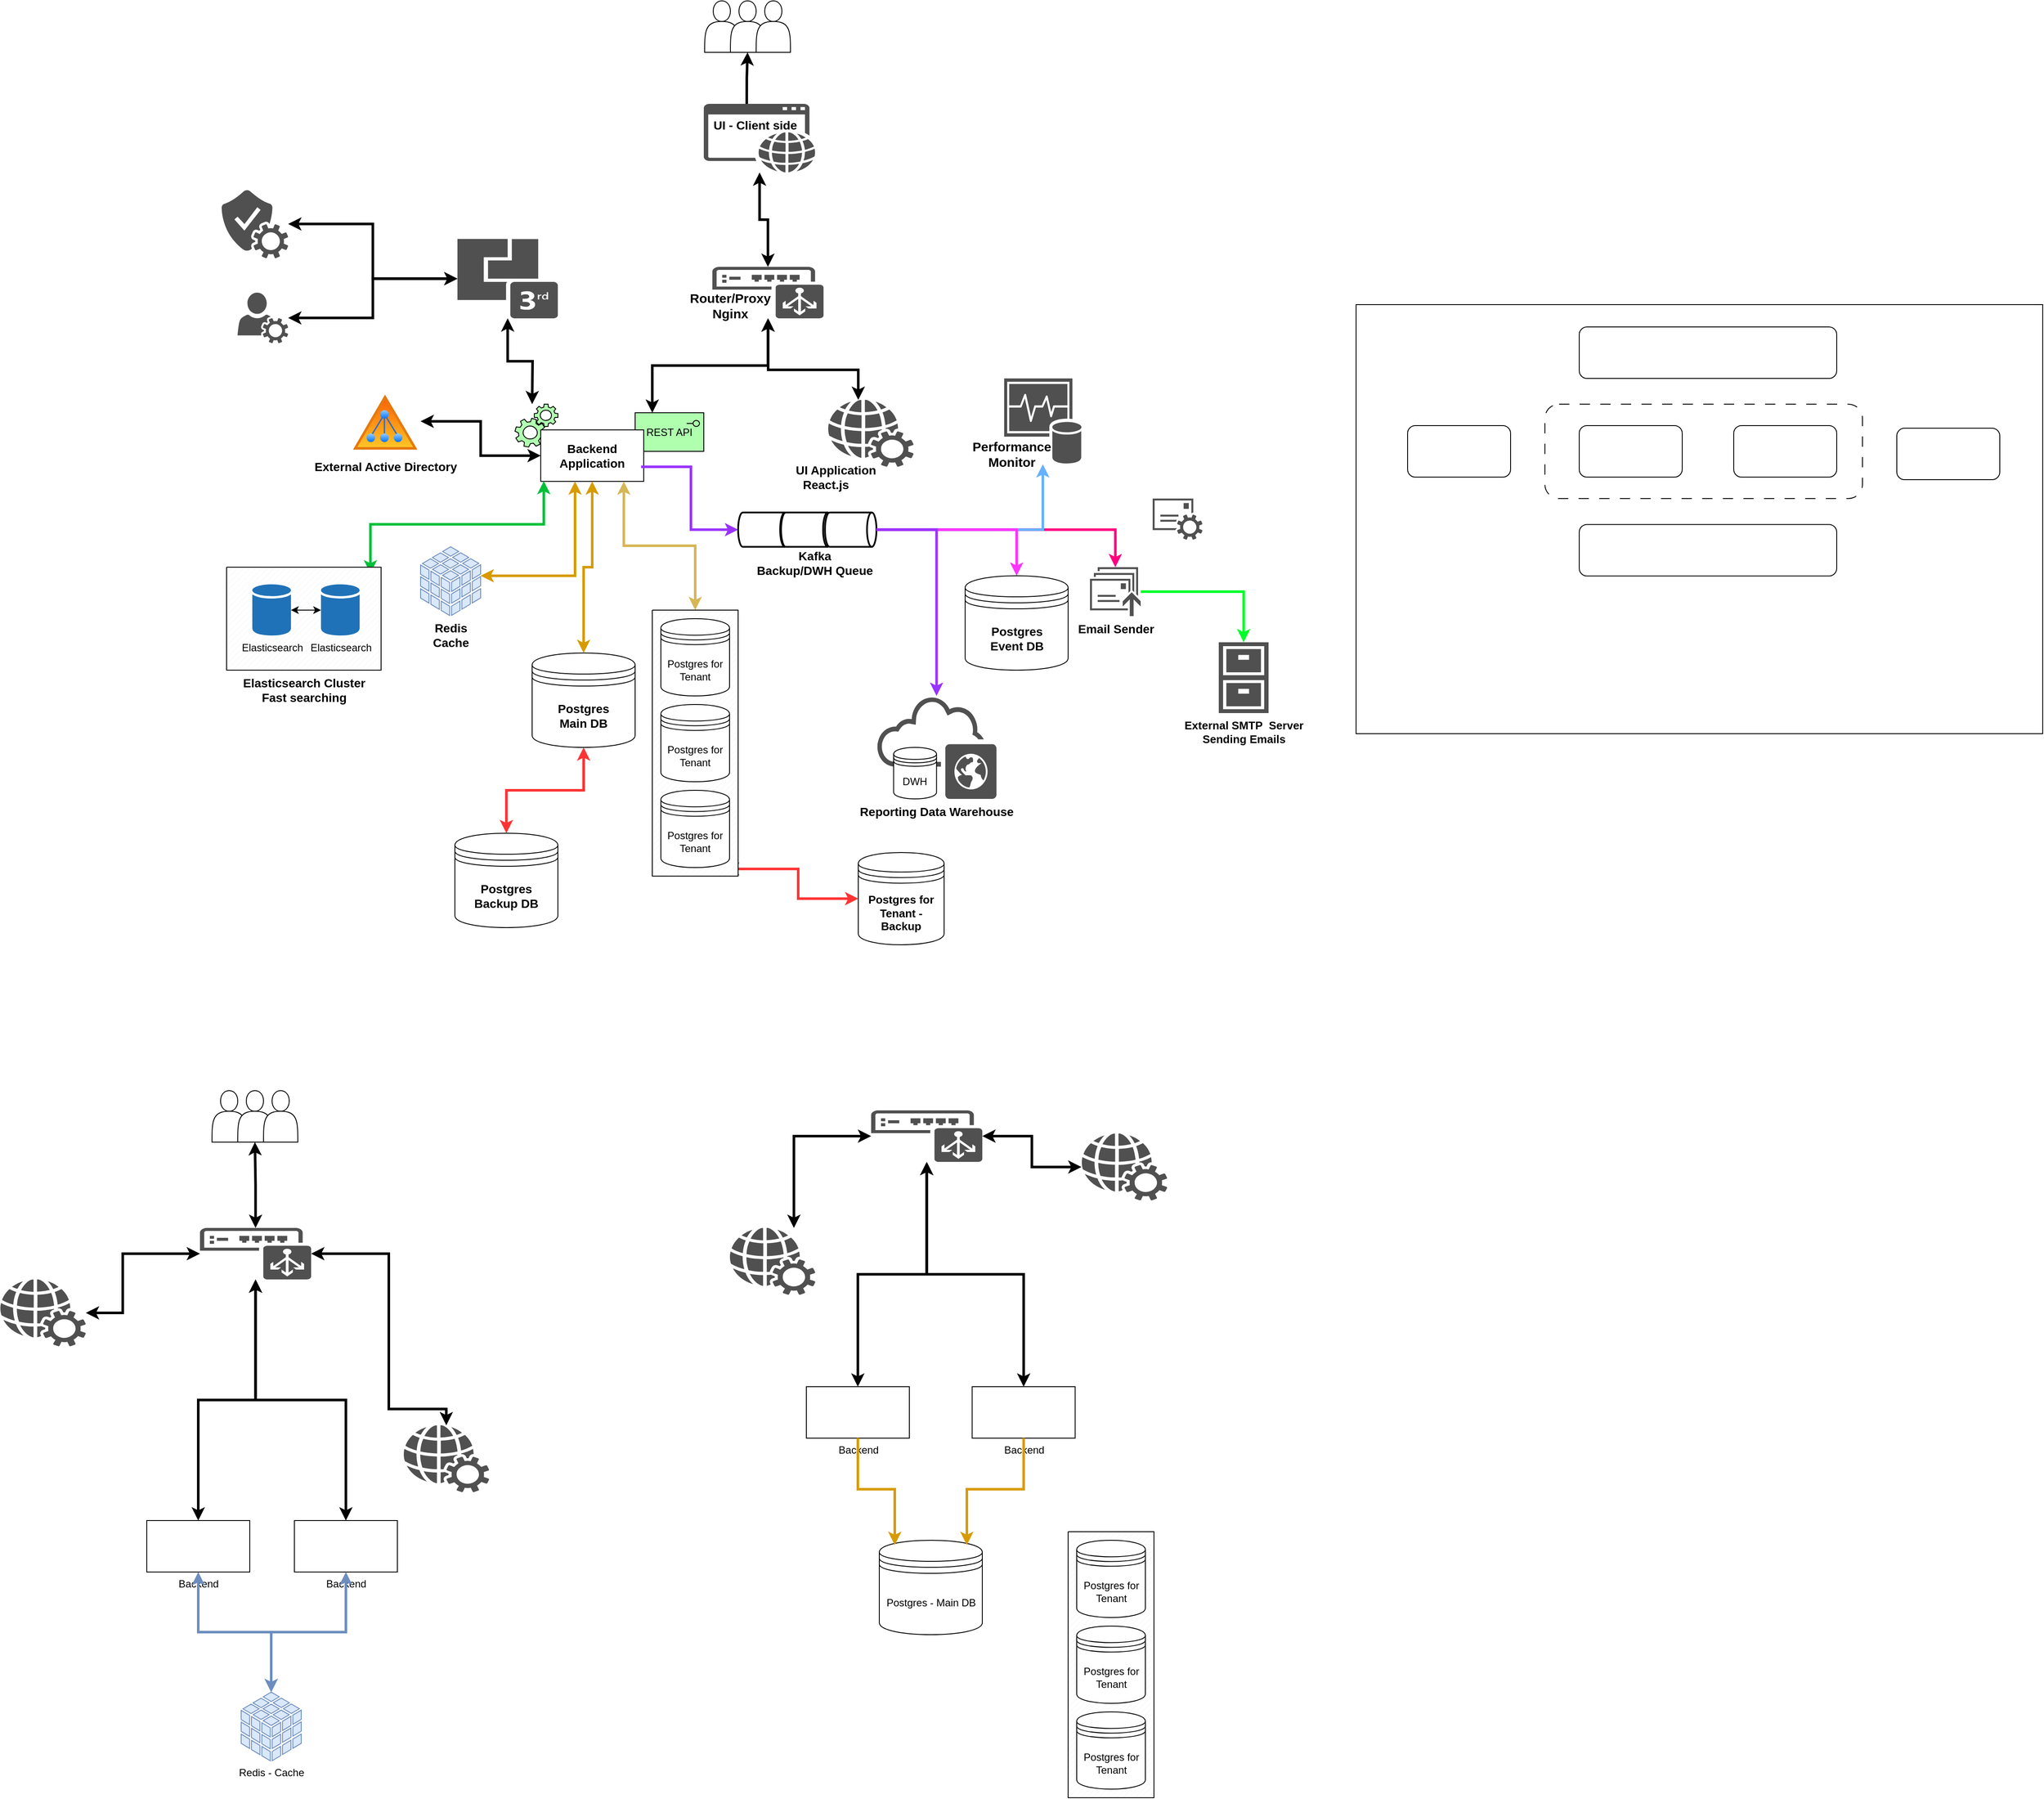 <mxfile version="24.5.3" type="device">
  <diagram name="Strona-1" id="3bvHdLnA-AolLM9jQLCD">
    <mxGraphModel dx="1756" dy="1218" grid="1" gridSize="10" guides="1" tooltips="1" connect="1" arrows="1" fold="1" page="1" pageScale="1" pageWidth="827" pageHeight="1169" math="0" shadow="0">
      <root>
        <mxCell id="0" />
        <mxCell id="1" parent="0" />
        <mxCell id="bdn6qFlTCPagKUwk3pQK-2" value="" style="rounded=0;whiteSpace=wrap;html=1;" vertex="1" parent="1">
          <mxGeometry x="1640" y="414" width="800" height="500" as="geometry" />
        </mxCell>
        <mxCell id="bdn6qFlTCPagKUwk3pQK-5" value="" style="rounded=1;whiteSpace=wrap;html=1;dashed=1;dashPattern=12 12;" vertex="1" parent="1">
          <mxGeometry x="1860" y="530" width="370" height="110" as="geometry" />
        </mxCell>
        <mxCell id="0Ng1BEffiapZAEesSl6k-65" value="" style="endArrow=classic;html=1;rounded=0;startArrow=none;startFill=0;strokeWidth=3;edgeStyle=orthogonalEdgeStyle;exitX=1;exitY=0.5;exitDx=0;exitDy=0;exitPerimeter=0;strokeColor=#FF0080;" parent="1" source="JyjT3GQ6Z6g87X9LUbJk-7" target="pkbb4rnKlZKhgBtDQ1Uk-12" edge="1">
          <mxGeometry width="50" height="50" relative="1" as="geometry">
            <mxPoint x="1091" y="686" as="sourcePoint" />
            <mxPoint x="1278" y="610" as="targetPoint" />
          </mxGeometry>
        </mxCell>
        <mxCell id="WBgBh2wqs5Z0k-Fb8YF9-1" value="&lt;font style=&quot;font-size: 14px;&quot;&gt;&lt;b&gt;Postgres&lt;/b&gt;&lt;/font&gt;&lt;div&gt;&lt;font style=&quot;font-size: 14px;&quot;&gt;&lt;b&gt;Main DB&lt;/b&gt;&lt;/font&gt;&lt;/div&gt;" style="shape=datastore;whiteSpace=wrap;html=1;" parent="1" vertex="1">
          <mxGeometry x="680" y="820" width="120" height="110" as="geometry" />
        </mxCell>
        <mxCell id="WBgBh2wqs5Z0k-Fb8YF9-14" value="&lt;font style=&quot;font-size: 14px;&quot;&gt;&lt;b&gt;Postgres&lt;/b&gt;&lt;/font&gt;&lt;div style=&quot;font-size: 14px;&quot;&gt;&lt;font style=&quot;font-size: 14px;&quot;&gt;&lt;b&gt;Backup DB&lt;/b&gt;&lt;/font&gt;&lt;/div&gt;" style="shape=datastore;whiteSpace=wrap;html=1;" parent="1" vertex="1">
          <mxGeometry x="590" y="1030" width="120" height="110" as="geometry" />
        </mxCell>
        <mxCell id="WBgBh2wqs5Z0k-Fb8YF9-17" value="" style="group" parent="1" vertex="1" connectable="0">
          <mxGeometry x="660" y="530" width="220" height="90" as="geometry" />
        </mxCell>
        <mxCell id="WBgBh2wqs5Z0k-Fb8YF9-9" value="REST API" style="html=1;outlineConnect=0;whiteSpace=wrap;fillColor=#AFFFAF;shape=mxgraph.archimate3.application;appType=interface;archiType=square;" parent="WBgBh2wqs5Z0k-Fb8YF9-17" vertex="1">
          <mxGeometry x="140" y="10" width="80" height="45" as="geometry" />
        </mxCell>
        <mxCell id="WBgBh2wqs5Z0k-Fb8YF9-12" value="" style="html=1;outlineConnect=0;whiteSpace=wrap;fillColor=#AFFFAF;shape=mxgraph.archimate3.equipment;" parent="WBgBh2wqs5Z0k-Fb8YF9-17" vertex="1">
          <mxGeometry width="50" height="50" as="geometry" />
        </mxCell>
        <mxCell id="0Ng1BEffiapZAEesSl6k-61" value="" style="group" parent="WBgBh2wqs5Z0k-Fb8YF9-17" vertex="1" connectable="0">
          <mxGeometry x="30" y="30" width="120" height="60" as="geometry" />
        </mxCell>
        <mxCell id="WBgBh2wqs5Z0k-Fb8YF9-7" value="&lt;div&gt;&lt;br&gt;&lt;/div&gt;" style="verticalLabelPosition=bottom;verticalAlign=top;html=1;shape=mxgraph.basic.rect;fillColor2=none;strokeWidth=1;size=20;indent=5;" parent="0Ng1BEffiapZAEesSl6k-61" vertex="1">
          <mxGeometry width="120" height="60" as="geometry" />
        </mxCell>
        <mxCell id="0Ng1BEffiapZAEesSl6k-60" value="&lt;font size=&quot;1&quot; style=&quot;&quot;&gt;&lt;b style=&quot;font-size: 14px;&quot;&gt;Backend Application&lt;/b&gt;&lt;/font&gt;" style="text;html=1;align=center;verticalAlign=middle;whiteSpace=wrap;rounded=0;" parent="0Ng1BEffiapZAEesSl6k-61" vertex="1">
          <mxGeometry x="30" y="15" width="60" height="30" as="geometry" />
        </mxCell>
        <mxCell id="WBgBh2wqs5Z0k-Fb8YF9-19" value="" style="sketch=0;shadow=0;dashed=0;html=1;strokeColor=none;fillColor=#505050;labelPosition=center;verticalLabelPosition=bottom;verticalAlign=top;outlineConnect=0;align=center;shape=mxgraph.office.databases.monitoring_store;" parent="1" vertex="1">
          <mxGeometry x="1230" y="500" width="90" height="100" as="geometry" />
        </mxCell>
        <mxCell id="WBgBh2wqs5Z0k-Fb8YF9-28" value="" style="endArrow=classic;html=1;rounded=0;startArrow=classic;startFill=1;exitX=0.5;exitY=0;exitDx=0;exitDy=0;strokeWidth=3;edgeStyle=orthogonalEdgeStyle;strokeColor=#FF3333;" parent="1" source="WBgBh2wqs5Z0k-Fb8YF9-14" target="WBgBh2wqs5Z0k-Fb8YF9-1" edge="1">
          <mxGeometry width="50" height="50" relative="1" as="geometry">
            <mxPoint x="781" y="952.5" as="sourcePoint" />
            <mxPoint x="831" y="902.5" as="targetPoint" />
          </mxGeometry>
        </mxCell>
        <mxCell id="WBgBh2wqs5Z0k-Fb8YF9-29" value="" style="endArrow=classic;html=1;rounded=0;startArrow=classic;startFill=1;exitX=0.807;exitY=1.003;exitDx=0;exitDy=0;strokeWidth=3;exitPerimeter=0;edgeStyle=orthogonalEdgeStyle;fillColor=#fff2cc;strokeColor=#d6b656;" parent="1" source="WBgBh2wqs5Z0k-Fb8YF9-7" target="WBgBh2wqs5Z0k-Fb8YF9-63" edge="1">
          <mxGeometry width="50" height="50" relative="1" as="geometry">
            <mxPoint x="615" y="898" as="sourcePoint" />
            <mxPoint x="805" y="710" as="targetPoint" />
          </mxGeometry>
        </mxCell>
        <mxCell id="WBgBh2wqs5Z0k-Fb8YF9-45" value="" style="endArrow=classic;html=1;rounded=0;startArrow=classic;startFill=1;exitX=0.25;exitY=0;exitDx=0;exitDy=0;strokeWidth=3;exitPerimeter=0;edgeStyle=orthogonalEdgeStyle;" parent="1" source="WBgBh2wqs5Z0k-Fb8YF9-9" target="bXBCXti2LIqRMsf6TEXA-1" edge="1">
          <mxGeometry width="50" height="50" relative="1" as="geometry">
            <mxPoint x="468" y="520" as="sourcePoint" />
            <mxPoint x="511" y="440" as="targetPoint" />
          </mxGeometry>
        </mxCell>
        <mxCell id="WBgBh2wqs5Z0k-Fb8YF9-55" value="&lt;font style=&quot;font-size: 14px;&quot;&gt;&lt;b&gt;External Active Directory&lt;/b&gt;&lt;/font&gt;" style="image;aspect=fixed;perimeter=ellipsePerimeter;html=1;align=center;shadow=0;dashed=0;spacingTop=3;image=img/lib/active_directory/active_directory.svg;" parent="1" vertex="1">
          <mxGeometry x="467.65" y="515" width="82.35" height="70" as="geometry" />
        </mxCell>
        <mxCell id="pkbb4rnKlZKhgBtDQ1Uk-10" value="" style="endArrow=classic;html=1;rounded=0;startArrow=classic;startFill=1;strokeWidth=3;fillColor=#dae8fc;strokeColor=#00BF39;exitX=0.03;exitY=0.993;exitDx=0;exitDy=0;exitPerimeter=0;entryX=0.931;entryY=0.06;entryDx=0;entryDy=0;entryPerimeter=0;edgeStyle=orthogonalEdgeStyle;" parent="1" source="WBgBh2wqs5Z0k-Fb8YF9-7" target="pkbb4rnKlZKhgBtDQ1Uk-6" edge="1">
          <mxGeometry width="50" height="50" relative="1" as="geometry">
            <mxPoint x="346" y="625" as="sourcePoint" />
            <mxPoint x="318" y="670" as="targetPoint" />
          </mxGeometry>
        </mxCell>
        <mxCell id="pkbb4rnKlZKhgBtDQ1Uk-11" value="&lt;font style=&quot;font-size: 13px;&quot;&gt;&lt;b&gt;External SMTP&amp;nbsp; Server&lt;/b&gt;&lt;/font&gt;&lt;div style=&quot;font-size: 13px;&quot;&gt;&lt;font style=&quot;font-size: 13px;&quot;&gt;&lt;b&gt;Sending Emails&lt;/b&gt;&lt;/font&gt;&lt;/div&gt;" style="sketch=0;pointerEvents=1;shadow=0;dashed=0;html=1;strokeColor=none;fillColor=#505050;labelPosition=center;verticalLabelPosition=bottom;verticalAlign=top;outlineConnect=0;align=center;shape=mxgraph.office.concepts.archive;" parent="1" vertex="1">
          <mxGeometry x="1480" y="807.5" width="58" height="82.5" as="geometry" />
        </mxCell>
        <mxCell id="pkbb4rnKlZKhgBtDQ1Uk-12" value="&lt;b&gt;&lt;font style=&quot;font-size: 14px;&quot;&gt;Email Sender&lt;/font&gt;&lt;/b&gt;" style="sketch=0;pointerEvents=1;shadow=0;dashed=0;html=1;strokeColor=none;fillColor=#505050;labelPosition=center;verticalLabelPosition=bottom;verticalAlign=top;outlineConnect=0;align=center;shape=mxgraph.office.communications.messages_queued;" parent="1" vertex="1">
          <mxGeometry x="1330" y="720" width="59" height="57" as="geometry" />
        </mxCell>
        <mxCell id="pkbb4rnKlZKhgBtDQ1Uk-14" value="" style="endArrow=classic;html=1;rounded=0;startArrow=none;startFill=0;strokeWidth=3;strokeColor=#00FF2A;edgeStyle=orthogonalEdgeStyle;" parent="1" source="pkbb4rnKlZKhgBtDQ1Uk-12" target="pkbb4rnKlZKhgBtDQ1Uk-11" edge="1">
          <mxGeometry width="50" height="50" relative="1" as="geometry">
            <mxPoint x="401.32" y="625.75" as="sourcePoint" />
            <mxPoint x="458.32" y="853.75" as="targetPoint" />
          </mxGeometry>
        </mxCell>
        <mxCell id="JyjT3GQ6Z6g87X9LUbJk-1" value="" style="endArrow=classic;html=1;rounded=0;startArrow=classic;startFill=1;exitX=0.86;exitY=0.973;exitDx=0;exitDy=0;strokeWidth=3;exitPerimeter=0;edgeStyle=orthogonalEdgeStyle;strokeColor=#FF3333;" parent="1" source="WBgBh2wqs5Z0k-Fb8YF9-63" target="JyjT3GQ6Z6g87X9LUbJk-2" edge="1">
          <mxGeometry width="50" height="50" relative="1" as="geometry">
            <mxPoint x="915.0" y="620.0" as="sourcePoint" />
            <mxPoint x="925" y="540" as="targetPoint" />
          </mxGeometry>
        </mxCell>
        <mxCell id="JyjT3GQ6Z6g87X9LUbJk-2" value="&lt;b&gt;&lt;font style=&quot;font-size: 13px;&quot;&gt;Postgres for Tenant - Backup&lt;/font&gt;&lt;/b&gt;" style="shape=datastore;whiteSpace=wrap;html=1;" parent="1" vertex="1">
          <mxGeometry x="1060" y="1052.5" width="100" height="107.5" as="geometry" />
        </mxCell>
        <mxCell id="JyjT3GQ6Z6g87X9LUbJk-11" value="" style="endArrow=classic;html=1;rounded=0;startArrow=classic;startFill=1;strokeWidth=3;strokeColor=#d79b00;fillColor=#ffe6cc;edgeStyle=orthogonalEdgeStyle;" parent="1" source="WBgBh2wqs5Z0k-Fb8YF9-7" target="WBgBh2wqs5Z0k-Fb8YF9-1" edge="1">
          <mxGeometry width="50" height="50" relative="1" as="geometry">
            <mxPoint x="317" y="605" as="sourcePoint" />
            <mxPoint x="427" y="825" as="targetPoint" />
          </mxGeometry>
        </mxCell>
        <mxCell id="bXBCXti2LIqRMsf6TEXA-1" value="" style="sketch=0;pointerEvents=1;shadow=0;dashed=0;html=1;strokeColor=none;fillColor=#505050;labelPosition=center;verticalLabelPosition=bottom;verticalAlign=top;outlineConnect=0;align=center;shape=mxgraph.office.devices.load_balancer;" parent="1" vertex="1">
          <mxGeometry x="890" y="370" width="129.5" height="60" as="geometry" />
        </mxCell>
        <mxCell id="bXBCXti2LIqRMsf6TEXA-2" value="" style="group" parent="1" vertex="1" connectable="0">
          <mxGeometry x="881" y="60" width="100" height="60" as="geometry" />
        </mxCell>
        <mxCell id="bXBCXti2LIqRMsf6TEXA-3" value="" style="shape=actor;whiteSpace=wrap;html=1;" parent="bXBCXti2LIqRMsf6TEXA-2" vertex="1">
          <mxGeometry width="40" height="60" as="geometry" />
        </mxCell>
        <mxCell id="bXBCXti2LIqRMsf6TEXA-4" value="" style="shape=actor;whiteSpace=wrap;html=1;" parent="bXBCXti2LIqRMsf6TEXA-2" vertex="1">
          <mxGeometry x="30" width="40" height="60" as="geometry" />
        </mxCell>
        <mxCell id="bXBCXti2LIqRMsf6TEXA-5" value="" style="shape=actor;whiteSpace=wrap;html=1;" parent="bXBCXti2LIqRMsf6TEXA-2" vertex="1">
          <mxGeometry x="60" width="40" height="60" as="geometry" />
        </mxCell>
        <mxCell id="bXBCXti2LIqRMsf6TEXA-8" value="" style="endArrow=classic;html=1;rounded=0;startArrow=classic;startFill=1;strokeWidth=3;edgeStyle=orthogonalEdgeStyle;" parent="1" source="bXBCXti2LIqRMsf6TEXA-1" target="0Ng1BEffiapZAEesSl6k-25" edge="1">
          <mxGeometry width="50" height="50" relative="1" as="geometry">
            <mxPoint x="810" y="170" as="sourcePoint" />
            <mxPoint x="810" y="90" as="targetPoint" />
          </mxGeometry>
        </mxCell>
        <mxCell id="bXBCXti2LIqRMsf6TEXA-10" value="" style="endArrow=classic;html=1;rounded=0;startArrow=classic;startFill=1;strokeWidth=3;edgeStyle=orthogonalEdgeStyle;" parent="1" target="bXBCXti2LIqRMsf6TEXA-1" edge="1">
          <mxGeometry width="50" height="50" relative="1" as="geometry">
            <mxPoint x="1060" y="525" as="sourcePoint" />
            <mxPoint x="623" y="260" as="targetPoint" />
            <Array as="points">
              <mxPoint x="1060" y="490" />
              <mxPoint x="955" y="490" />
            </Array>
          </mxGeometry>
        </mxCell>
        <mxCell id="0Ng1BEffiapZAEesSl6k-2" value="" style="endArrow=classic;html=1;rounded=0;startArrow=classic;startFill=1;strokeWidth=3;edgeStyle=orthogonalEdgeStyle;" parent="1" source="WBgBh2wqs5Z0k-Fb8YF9-7" target="WBgBh2wqs5Z0k-Fb8YF9-55" edge="1">
          <mxGeometry width="50" height="50" relative="1" as="geometry">
            <mxPoint x="197" y="605" as="sourcePoint" />
            <mxPoint x="915" y="753" as="targetPoint" />
          </mxGeometry>
        </mxCell>
        <mxCell id="0Ng1BEffiapZAEesSl6k-3" value="" style="endArrow=classic;html=1;rounded=0;startArrow=none;startFill=0;strokeWidth=3;edgeStyle=orthogonalEdgeStyle;entryX=0;entryY=0.5;entryDx=0;entryDy=0;entryPerimeter=0;exitX=0.975;exitY=0.717;exitDx=0;exitDy=0;exitPerimeter=0;strokeColor=#9933FF;" parent="1" source="WBgBh2wqs5Z0k-Fb8YF9-7" target="JyjT3GQ6Z6g87X9LUbJk-5" edge="1">
          <mxGeometry width="50" height="50" relative="1" as="geometry">
            <mxPoint x="825" y="600" as="sourcePoint" />
            <mxPoint x="1090" y="535" as="targetPoint" />
          </mxGeometry>
        </mxCell>
        <mxCell id="0Ng1BEffiapZAEesSl6k-5" value="Backend" style="verticalLabelPosition=bottom;verticalAlign=top;html=1;shape=mxgraph.basic.rect;fillColor2=none;strokeWidth=1;size=20;indent=5;" parent="1" vertex="1">
          <mxGeometry x="231" y="1831" width="120" height="60" as="geometry" />
        </mxCell>
        <mxCell id="0Ng1BEffiapZAEesSl6k-6" value="Redis - Cache" style="sketch=0;shadow=0;dashed=0;html=1;strokeColor=#6c8ebf;fillColor=#dae8fc;labelPosition=center;verticalLabelPosition=bottom;verticalAlign=top;outlineConnect=0;align=center;shape=mxgraph.office.databases.database_cube;" parent="1" vertex="1">
          <mxGeometry x="341" y="2031" width="70" height="80" as="geometry" />
        </mxCell>
        <mxCell id="0Ng1BEffiapZAEesSl6k-7" value="" style="endArrow=classic;html=1;rounded=0;startArrow=classic;startFill=1;strokeWidth=3;fillColor=#dae8fc;strokeColor=#6c8ebf;edgeStyle=orthogonalEdgeStyle;" parent="1" source="0Ng1BEffiapZAEesSl6k-6" target="0Ng1BEffiapZAEesSl6k-5" edge="1">
          <mxGeometry width="50" height="50" relative="1" as="geometry">
            <mxPoint x="495" y="1846" as="sourcePoint" />
            <mxPoint x="490" y="1711" as="targetPoint" />
          </mxGeometry>
        </mxCell>
        <mxCell id="0Ng1BEffiapZAEesSl6k-8" value="Backend" style="verticalLabelPosition=bottom;verticalAlign=top;html=1;shape=mxgraph.basic.rect;fillColor2=none;strokeWidth=1;size=20;indent=5;strokeColor=default;align=center;fontFamily=Helvetica;fontSize=12;fontColor=default;fillColor=default;" parent="1" vertex="1">
          <mxGeometry x="403" y="1831" width="120" height="60" as="geometry" />
        </mxCell>
        <mxCell id="0Ng1BEffiapZAEesSl6k-9" value="" style="endArrow=classic;html=1;rounded=0;startArrow=classic;startFill=1;strokeWidth=3;fillColor=#dae8fc;strokeColor=#6c8ebf;edgeStyle=orthogonalEdgeStyle;" parent="1" source="0Ng1BEffiapZAEesSl6k-6" target="0Ng1BEffiapZAEesSl6k-8" edge="1">
          <mxGeometry width="50" height="50" relative="1" as="geometry">
            <mxPoint x="266" y="2031" as="sourcePoint" />
            <mxPoint x="301" y="1901" as="targetPoint" />
          </mxGeometry>
        </mxCell>
        <mxCell id="0Ng1BEffiapZAEesSl6k-12" value="Backend" style="verticalLabelPosition=bottom;verticalAlign=top;html=1;shape=mxgraph.basic.rect;fillColor2=none;strokeWidth=1;size=20;indent=5;" parent="1" vertex="1">
          <mxGeometry x="999.5" y="1675" width="120" height="60" as="geometry" />
        </mxCell>
        <mxCell id="0Ng1BEffiapZAEesSl6k-13" value="Backend" style="verticalLabelPosition=bottom;verticalAlign=top;html=1;shape=mxgraph.basic.rect;fillColor2=none;strokeWidth=1;size=20;indent=5;" parent="1" vertex="1">
          <mxGeometry x="1192.68" y="1675" width="120" height="60" as="geometry" />
        </mxCell>
        <mxCell id="0Ng1BEffiapZAEesSl6k-14" value="Postgres - Main DB" style="shape=datastore;whiteSpace=wrap;html=1;" parent="1" vertex="1">
          <mxGeometry x="1084.5" y="1854" width="120" height="110" as="geometry" />
        </mxCell>
        <mxCell id="0Ng1BEffiapZAEesSl6k-15" value="" style="endArrow=classic;html=1;rounded=0;startArrow=none;startFill=0;strokeWidth=3;strokeColor=#d79b00;fillColor=#ffe6cc;edgeStyle=orthogonalEdgeStyle;entryX=0.15;entryY=0.05;entryDx=0;entryDy=0;entryPerimeter=0;" parent="1" source="0Ng1BEffiapZAEesSl6k-12" target="0Ng1BEffiapZAEesSl6k-14" edge="1">
          <mxGeometry width="50" height="50" relative="1" as="geometry">
            <mxPoint x="1404.5" y="1640" as="sourcePoint" />
            <mxPoint x="1559.5" y="1955" as="targetPoint" />
          </mxGeometry>
        </mxCell>
        <mxCell id="0Ng1BEffiapZAEesSl6k-16" value="" style="endArrow=classic;html=1;rounded=0;startArrow=none;startFill=0;strokeWidth=3;strokeColor=#d79b00;fillColor=#ffe6cc;edgeStyle=orthogonalEdgeStyle;entryX=0.85;entryY=0.05;entryDx=0;entryDy=0;entryPerimeter=0;" parent="1" source="0Ng1BEffiapZAEesSl6k-13" target="0Ng1BEffiapZAEesSl6k-14" edge="1">
          <mxGeometry width="50" height="50" relative="1" as="geometry">
            <mxPoint x="1256" y="1794" as="sourcePoint" />
            <mxPoint x="1299" y="1919" as="targetPoint" />
          </mxGeometry>
        </mxCell>
        <mxCell id="0Ng1BEffiapZAEesSl6k-28" value="" style="sketch=0;pointerEvents=1;shadow=0;dashed=0;html=1;strokeColor=none;fillColor=#505050;labelPosition=center;verticalLabelPosition=bottom;verticalAlign=top;outlineConnect=0;align=center;shape=mxgraph.office.devices.load_balancer;" parent="1" vertex="1">
          <mxGeometry x="293" y="1490" width="129.5" height="60" as="geometry" />
        </mxCell>
        <mxCell id="0Ng1BEffiapZAEesSl6k-29" value="" style="endArrow=classic;html=1;rounded=0;startArrow=classic;startFill=1;strokeWidth=3;edgeStyle=orthogonalEdgeStyle;" parent="1" source="-WkJJnw7zpJsn3KH2CYQ-7" target="0Ng1BEffiapZAEesSl6k-28" edge="1">
          <mxGeometry width="50" height="50" relative="1" as="geometry">
            <mxPoint x="513" y="1650" as="sourcePoint" />
            <mxPoint x="497" y="1490" as="targetPoint" />
            <Array as="points">
              <mxPoint x="513" y="1701" />
              <mxPoint x="513" y="1520" />
            </Array>
          </mxGeometry>
        </mxCell>
        <mxCell id="0Ng1BEffiapZAEesSl6k-30" value="" style="endArrow=classic;html=1;rounded=0;startArrow=classic;startFill=1;strokeWidth=3;edgeStyle=orthogonalEdgeStyle;" parent="1" source="-WkJJnw7zpJsn3KH2CYQ-8" target="0Ng1BEffiapZAEesSl6k-28" edge="1">
          <mxGeometry width="50" height="50" relative="1" as="geometry">
            <mxPoint x="501" y="1700" as="sourcePoint" />
            <mxPoint x="368" y="1550" as="targetPoint" />
            <Array as="points">
              <mxPoint x="203" y="1589" />
              <mxPoint x="203" y="1520" />
            </Array>
          </mxGeometry>
        </mxCell>
        <mxCell id="0Ng1BEffiapZAEesSl6k-31" value="" style="endArrow=classic;html=1;rounded=0;startArrow=classic;startFill=1;strokeWidth=3;edgeStyle=orthogonalEdgeStyle;" parent="1" source="0Ng1BEffiapZAEesSl6k-5" target="0Ng1BEffiapZAEesSl6k-28" edge="1">
          <mxGeometry width="50" height="50" relative="1" as="geometry">
            <mxPoint x="213" y="1670" as="sourcePoint" />
            <mxPoint x="303" y="1530" as="targetPoint" />
            <Array as="points" />
          </mxGeometry>
        </mxCell>
        <mxCell id="0Ng1BEffiapZAEesSl6k-32" value="" style="endArrow=classic;html=1;rounded=0;startArrow=classic;startFill=1;strokeWidth=3;edgeStyle=orthogonalEdgeStyle;" parent="1" source="0Ng1BEffiapZAEesSl6k-8" target="0Ng1BEffiapZAEesSl6k-28" edge="1">
          <mxGeometry width="50" height="50" relative="1" as="geometry">
            <mxPoint x="303" y="1841" as="sourcePoint" />
            <mxPoint x="303" y="1560" as="targetPoint" />
            <Array as="points" />
          </mxGeometry>
        </mxCell>
        <mxCell id="0Ng1BEffiapZAEesSl6k-33" value="" style="group" parent="1" vertex="1" connectable="0">
          <mxGeometry x="307" y="1330" width="100" height="60" as="geometry" />
        </mxCell>
        <mxCell id="0Ng1BEffiapZAEesSl6k-34" value="" style="shape=actor;whiteSpace=wrap;html=1;" parent="0Ng1BEffiapZAEesSl6k-33" vertex="1">
          <mxGeometry width="40" height="60" as="geometry" />
        </mxCell>
        <mxCell id="0Ng1BEffiapZAEesSl6k-35" value="" style="shape=actor;whiteSpace=wrap;html=1;" parent="0Ng1BEffiapZAEesSl6k-33" vertex="1">
          <mxGeometry x="30" width="40" height="60" as="geometry" />
        </mxCell>
        <mxCell id="0Ng1BEffiapZAEesSl6k-36" value="" style="shape=actor;whiteSpace=wrap;html=1;" parent="0Ng1BEffiapZAEesSl6k-33" vertex="1">
          <mxGeometry x="60" width="40" height="60" as="geometry" />
        </mxCell>
        <mxCell id="0Ng1BEffiapZAEesSl6k-39" value="" style="sketch=0;pointerEvents=1;shadow=0;dashed=0;html=1;strokeColor=none;fillColor=#505050;labelPosition=center;verticalLabelPosition=bottom;verticalAlign=top;outlineConnect=0;align=center;shape=mxgraph.office.devices.load_balancer;" parent="1" vertex="1">
          <mxGeometry x="1075" y="1353" width="129.5" height="60" as="geometry" />
        </mxCell>
        <mxCell id="0Ng1BEffiapZAEesSl6k-40" value="" style="endArrow=classic;html=1;rounded=0;startArrow=classic;startFill=1;strokeWidth=3;edgeStyle=orthogonalEdgeStyle;" parent="1" source="-WkJJnw7zpJsn3KH2CYQ-5" target="0Ng1BEffiapZAEesSl6k-39" edge="1">
          <mxGeometry width="50" height="50" relative="1" as="geometry">
            <mxPoint x="1397" y="1463" as="sourcePoint" />
            <mxPoint x="1279" y="1353" as="targetPoint" />
            <Array as="points" />
          </mxGeometry>
        </mxCell>
        <mxCell id="0Ng1BEffiapZAEesSl6k-41" value="" style="endArrow=classic;html=1;rounded=0;startArrow=classic;startFill=1;strokeWidth=3;edgeStyle=orthogonalEdgeStyle;" parent="1" source="-WkJJnw7zpJsn3KH2CYQ-6" target="0Ng1BEffiapZAEesSl6k-39" edge="1">
          <mxGeometry width="50" height="50" relative="1" as="geometry">
            <mxPoint x="1283" y="1563" as="sourcePoint" />
            <mxPoint x="1150" y="1413" as="targetPoint" />
            <Array as="points">
              <mxPoint x="985" y="1439" />
              <mxPoint x="985" y="1383" />
            </Array>
          </mxGeometry>
        </mxCell>
        <mxCell id="0Ng1BEffiapZAEesSl6k-42" value="" style="endArrow=classic;html=1;rounded=0;startArrow=classic;startFill=1;strokeWidth=3;edgeStyle=orthogonalEdgeStyle;" parent="1" source="0Ng1BEffiapZAEesSl6k-13" target="0Ng1BEffiapZAEesSl6k-39" edge="1">
          <mxGeometry width="50" height="50" relative="1" as="geometry">
            <mxPoint x="534.5" y="1685" as="sourcePoint" />
            <mxPoint x="429.5" y="1404" as="targetPoint" />
            <Array as="points" />
          </mxGeometry>
        </mxCell>
        <mxCell id="0Ng1BEffiapZAEesSl6k-43" value="" style="endArrow=classic;html=1;rounded=0;startArrow=classic;startFill=1;strokeWidth=3;edgeStyle=orthogonalEdgeStyle;" parent="1" source="0Ng1BEffiapZAEesSl6k-12" target="0Ng1BEffiapZAEesSl6k-39" edge="1">
          <mxGeometry width="50" height="50" relative="1" as="geometry">
            <mxPoint x="362.5" y="1685" as="sourcePoint" />
            <mxPoint x="429.5" y="1404" as="targetPoint" />
            <Array as="points" />
          </mxGeometry>
        </mxCell>
        <mxCell id="0Ng1BEffiapZAEesSl6k-45" value="&lt;b&gt;&lt;font style=&quot;font-size: 14px;&quot;&gt;Postgres&lt;/font&gt;&lt;/b&gt;&lt;div&gt;&lt;b&gt;&lt;font style=&quot;font-size: 14px;&quot;&gt;Event DB&lt;/font&gt;&lt;/b&gt;&lt;/div&gt;" style="shape=datastore;whiteSpace=wrap;html=1;" parent="1" vertex="1">
          <mxGeometry x="1184.5" y="730" width="120" height="110" as="geometry" />
        </mxCell>
        <mxCell id="0Ng1BEffiapZAEesSl6k-47" value="" style="group" parent="1" vertex="1" connectable="0">
          <mxGeometry x="920" y="656.25" width="161.18" height="40" as="geometry" />
        </mxCell>
        <mxCell id="JyjT3GQ6Z6g87X9LUbJk-5" value="" style="strokeWidth=2;html=1;shape=mxgraph.flowchart.direct_data;whiteSpace=wrap;" parent="0Ng1BEffiapZAEesSl6k-47" vertex="1">
          <mxGeometry width="60" height="40" as="geometry" />
        </mxCell>
        <mxCell id="JyjT3GQ6Z6g87X9LUbJk-6" value="" style="strokeWidth=2;html=1;shape=mxgraph.flowchart.direct_data;whiteSpace=wrap;" parent="0Ng1BEffiapZAEesSl6k-47" vertex="1">
          <mxGeometry x="50" width="60" height="40" as="geometry" />
        </mxCell>
        <mxCell id="JyjT3GQ6Z6g87X9LUbJk-7" value="" style="strokeWidth=2;html=1;shape=mxgraph.flowchart.direct_data;whiteSpace=wrap;" parent="0Ng1BEffiapZAEesSl6k-47" vertex="1">
          <mxGeometry x="101.18" width="60" height="40" as="geometry" />
        </mxCell>
        <mxCell id="0Ng1BEffiapZAEesSl6k-48" value="" style="group" parent="1" vertex="1" connectable="0">
          <mxGeometry x="820" y="770" width="100" height="310" as="geometry" />
        </mxCell>
        <mxCell id="WBgBh2wqs5Z0k-Fb8YF9-63" value="" style="verticalLabelPosition=bottom;verticalAlign=top;html=1;shape=mxgraph.basic.patternFillRect;fillStyle=diag;step=5;fillStrokeWidth=0.2;fillStrokeColor=#dddddd;" parent="0Ng1BEffiapZAEesSl6k-48" vertex="1">
          <mxGeometry width="100" height="310" as="geometry" />
        </mxCell>
        <mxCell id="WBgBh2wqs5Z0k-Fb8YF9-2" value="Postgres for Tenant" style="shape=datastore;whiteSpace=wrap;html=1;" parent="0Ng1BEffiapZAEesSl6k-48" vertex="1">
          <mxGeometry x="10" y="10" width="80" height="90" as="geometry" />
        </mxCell>
        <mxCell id="WBgBh2wqs5Z0k-Fb8YF9-58" value="Postgres for Tenant" style="shape=datastore;whiteSpace=wrap;html=1;" parent="0Ng1BEffiapZAEesSl6k-48" vertex="1">
          <mxGeometry x="10" y="110" width="80" height="90" as="geometry" />
        </mxCell>
        <mxCell id="WBgBh2wqs5Z0k-Fb8YF9-59" value="Postgres for Tenant" style="shape=datastore;whiteSpace=wrap;html=1;" parent="0Ng1BEffiapZAEesSl6k-48" vertex="1">
          <mxGeometry x="10" y="210" width="80" height="90" as="geometry" />
        </mxCell>
        <mxCell id="0Ng1BEffiapZAEesSl6k-49" value="" style="group" parent="1" vertex="1" connectable="0">
          <mxGeometry x="324" y="720" width="180" height="120" as="geometry" />
        </mxCell>
        <mxCell id="pkbb4rnKlZKhgBtDQ1Uk-6" value="&lt;font style=&quot;font-size: 14px;&quot;&gt;&lt;b&gt;Elasticsearch Cluster&lt;/b&gt;&lt;/font&gt;&lt;div style=&quot;font-size: 14px;&quot;&gt;&lt;font style=&quot;font-size: 14px;&quot;&gt;&lt;b&gt;Fast searching&lt;/b&gt;&lt;/font&gt;&lt;/div&gt;" style="verticalLabelPosition=bottom;verticalAlign=top;html=1;shape=mxgraph.basic.patternFillRect;fillStyle=diag;step=5;fillStrokeWidth=0.2;fillStrokeColor=#dddddd;" parent="0Ng1BEffiapZAEesSl6k-49" vertex="1">
          <mxGeometry width="180" height="120" as="geometry" />
        </mxCell>
        <mxCell id="pkbb4rnKlZKhgBtDQ1Uk-7" value="Elasticsearch" style="sketch=0;shadow=0;dashed=0;html=1;strokeColor=none;labelPosition=center;verticalLabelPosition=bottom;verticalAlign=top;outlineConnect=0;align=center;shape=mxgraph.office.databases.database;fillColor=#2072B8;" parent="0Ng1BEffiapZAEesSl6k-49" vertex="1">
          <mxGeometry x="30" y="20" width="45" height="60" as="geometry" />
        </mxCell>
        <mxCell id="znLI6l4gZkoXZoE0lMg0-1" value="" style="edgeStyle=orthogonalEdgeStyle;rounded=0;orthogonalLoop=1;jettySize=auto;html=1;startArrow=classic;startFill=1;" parent="0Ng1BEffiapZAEesSl6k-49" source="pkbb4rnKlZKhgBtDQ1Uk-8" target="pkbb4rnKlZKhgBtDQ1Uk-7" edge="1">
          <mxGeometry relative="1" as="geometry" />
        </mxCell>
        <mxCell id="pkbb4rnKlZKhgBtDQ1Uk-8" value="Elasticsearch" style="sketch=0;shadow=0;dashed=0;html=1;strokeColor=none;labelPosition=center;verticalLabelPosition=bottom;verticalAlign=top;outlineConnect=0;align=center;shape=mxgraph.office.databases.database;fillColor=#2072B8;" parent="0Ng1BEffiapZAEesSl6k-49" vertex="1">
          <mxGeometry x="110" y="20" width="45" height="60" as="geometry" />
        </mxCell>
        <mxCell id="0Ng1BEffiapZAEesSl6k-51" value="" style="group" parent="1" vertex="1" connectable="0">
          <mxGeometry x="1081.18" y="870" width="140" height="120" as="geometry" />
        </mxCell>
        <mxCell id="pkbb4rnKlZKhgBtDQ1Uk-2" value="&lt;b&gt;&lt;font style=&quot;font-size: 14px;&quot;&gt;Reporting Data Warehouse&lt;/font&gt;&lt;/b&gt;" style="sketch=0;pointerEvents=1;shadow=0;dashed=0;html=1;strokeColor=none;fillColor=#505050;labelPosition=center;verticalLabelPosition=bottom;outlineConnect=0;verticalAlign=top;align=center;shape=mxgraph.office.clouds.public_cloud;" parent="0Ng1BEffiapZAEesSl6k-51" vertex="1">
          <mxGeometry width="140" height="120" as="geometry" />
        </mxCell>
        <mxCell id="JyjT3GQ6Z6g87X9LUbJk-3" value="DWH" style="shape=datastore;whiteSpace=wrap;html=1;" parent="0Ng1BEffiapZAEesSl6k-51" vertex="1">
          <mxGeometry x="20" y="60" width="50" height="60" as="geometry" />
        </mxCell>
        <mxCell id="0Ng1BEffiapZAEesSl6k-52" value="" style="group" parent="1" vertex="1" connectable="0">
          <mxGeometry x="1304.5" y="1844" width="100" height="310" as="geometry" />
        </mxCell>
        <mxCell id="0Ng1BEffiapZAEesSl6k-19" value="" style="verticalLabelPosition=bottom;verticalAlign=top;html=1;shape=mxgraph.basic.patternFillRect;fillStyle=diag;step=5;fillStrokeWidth=0.2;fillStrokeColor=#dddddd;" parent="0Ng1BEffiapZAEesSl6k-52" vertex="1">
          <mxGeometry width="100" height="310" as="geometry" />
        </mxCell>
        <mxCell id="0Ng1BEffiapZAEesSl6k-20" value="Postgres for Tenant" style="shape=datastore;whiteSpace=wrap;html=1;" parent="0Ng1BEffiapZAEesSl6k-52" vertex="1">
          <mxGeometry x="10" y="10" width="80" height="90" as="geometry" />
        </mxCell>
        <mxCell id="0Ng1BEffiapZAEesSl6k-21" value="Postgres for Tenant" style="shape=datastore;whiteSpace=wrap;html=1;" parent="0Ng1BEffiapZAEesSl6k-52" vertex="1">
          <mxGeometry x="10" y="110" width="80" height="90" as="geometry" />
        </mxCell>
        <mxCell id="0Ng1BEffiapZAEesSl6k-22" value="Postgres for Tenant" style="shape=datastore;whiteSpace=wrap;html=1;" parent="0Ng1BEffiapZAEesSl6k-52" vertex="1">
          <mxGeometry x="10" y="210" width="80" height="90" as="geometry" />
        </mxCell>
        <mxCell id="0Ng1BEffiapZAEesSl6k-53" value="" style="endArrow=classic;html=1;rounded=0;startArrow=classic;startFill=1;entryX=0.5;entryY=1;entryDx=0;entryDy=0;strokeWidth=3;edgeStyle=orthogonalEdgeStyle;" parent="1" source="0Ng1BEffiapZAEesSl6k-28" target="0Ng1BEffiapZAEesSl6k-35" edge="1">
          <mxGeometry width="50" height="50" relative="1" as="geometry">
            <mxPoint x="231" y="1470" as="sourcePoint" />
            <mxPoint x="231" y="1390" as="targetPoint" />
          </mxGeometry>
        </mxCell>
        <mxCell id="0Ng1BEffiapZAEesSl6k-55" value="&lt;font style=&quot;font-size: 14px;&quot;&gt;&lt;b&gt;Redis&lt;/b&gt;&lt;/font&gt;&lt;div&gt;&lt;font style=&quot;font-size: 14px;&quot;&gt;&lt;b&gt;Cache&lt;/b&gt;&lt;/font&gt;&lt;/div&gt;" style="sketch=0;shadow=0;dashed=0;html=1;strokeColor=#6c8ebf;fillColor=#dae8fc;labelPosition=center;verticalLabelPosition=bottom;verticalAlign=top;outlineConnect=0;align=center;shape=mxgraph.office.databases.database_cube;" parent="1" vertex="1">
          <mxGeometry x="550" y="696.25" width="70" height="80" as="geometry" />
        </mxCell>
        <mxCell id="0Ng1BEffiapZAEesSl6k-56" value="" style="endArrow=classic;html=1;rounded=0;startArrow=classic;startFill=1;strokeWidth=3;strokeColor=#d79b00;fillColor=#ffe6cc;edgeStyle=orthogonalEdgeStyle;" parent="1" source="WBgBh2wqs5Z0k-Fb8YF9-7" target="0Ng1BEffiapZAEesSl6k-55" edge="1">
          <mxGeometry width="50" height="50" relative="1" as="geometry">
            <mxPoint x="760" y="630" as="sourcePoint" />
            <mxPoint x="759" y="850" as="targetPoint" />
            <Array as="points">
              <mxPoint x="730" y="730" />
            </Array>
          </mxGeometry>
        </mxCell>
        <mxCell id="0Ng1BEffiapZAEesSl6k-59" value="" style="group" parent="1" vertex="1" connectable="0">
          <mxGeometry x="880" y="180" width="130" height="80" as="geometry" />
        </mxCell>
        <mxCell id="0Ng1BEffiapZAEesSl6k-25" value="" style="sketch=0;pointerEvents=1;shadow=0;dashed=0;html=1;strokeColor=none;fillColor=#505050;labelPosition=center;verticalLabelPosition=bottom;verticalAlign=top;outlineConnect=0;align=center;shape=mxgraph.office.concepts.application_web;" parent="0Ng1BEffiapZAEesSl6k-59" vertex="1">
          <mxGeometry width="130" height="80" as="geometry" />
        </mxCell>
        <mxCell id="0Ng1BEffiapZAEesSl6k-58" value="UI - Client side" style="text;html=1;align=center;verticalAlign=middle;whiteSpace=wrap;rounded=0;fontSize=14;fontStyle=1" parent="0Ng1BEffiapZAEesSl6k-59" vertex="1">
          <mxGeometry x="10" y="10" width="100" height="30" as="geometry" />
        </mxCell>
        <mxCell id="0Ng1BEffiapZAEesSl6k-63" value="&lt;b&gt;&lt;font style=&quot;font-size: 15px;&quot;&gt;Router/Proxy&lt;/font&gt;&lt;/b&gt;&lt;div&gt;&lt;b&gt;&lt;font style=&quot;font-size: 15px;&quot;&gt;Nginx&lt;/font&gt;&lt;/b&gt;&lt;/div&gt;" style="text;html=1;align=center;verticalAlign=middle;whiteSpace=wrap;rounded=0;" parent="1" vertex="1">
          <mxGeometry x="881" y="400" width="60" height="30" as="geometry" />
        </mxCell>
        <mxCell id="0Ng1BEffiapZAEesSl6k-64" value="" style="endArrow=classic;html=1;rounded=0;startArrow=none;startFill=0;strokeWidth=3;edgeStyle=orthogonalEdgeStyle;exitX=1;exitY=0.5;exitDx=0;exitDy=0;exitPerimeter=0;strokeColor=#66B2FF;" parent="1" source="JyjT3GQ6Z6g87X9LUbJk-7" target="WBgBh2wqs5Z0k-Fb8YF9-19" edge="1">
          <mxGeometry width="50" height="50" relative="1" as="geometry">
            <mxPoint x="817" y="613" as="sourcePoint" />
            <mxPoint x="930" y="686" as="targetPoint" />
          </mxGeometry>
        </mxCell>
        <mxCell id="0Ng1BEffiapZAEesSl6k-66" value="" style="endArrow=classic;html=1;rounded=0;startArrow=none;startFill=0;strokeWidth=3;edgeStyle=orthogonalEdgeStyle;exitX=1;exitY=0.5;exitDx=0;exitDy=0;exitPerimeter=0;entryX=0.5;entryY=0;entryDx=0;entryDy=0;strokeColor=#FF33FF;" parent="1" source="JyjT3GQ6Z6g87X9LUbJk-7" target="0Ng1BEffiapZAEesSl6k-45" edge="1">
          <mxGeometry width="50" height="50" relative="1" as="geometry">
            <mxPoint x="1091" y="686" as="sourcePoint" />
            <mxPoint x="1370" y="730" as="targetPoint" />
          </mxGeometry>
        </mxCell>
        <mxCell id="0Ng1BEffiapZAEesSl6k-67" value="" style="endArrow=classic;html=1;rounded=0;startArrow=none;startFill=0;strokeWidth=3;edgeStyle=orthogonalEdgeStyle;exitX=0.385;exitY=0;exitDx=0;exitDy=0;exitPerimeter=0;" parent="1" source="0Ng1BEffiapZAEesSl6k-25" target="bXBCXti2LIqRMsf6TEXA-4" edge="1">
          <mxGeometry width="50" height="50" relative="1" as="geometry">
            <mxPoint x="1091" y="686" as="sourcePoint" />
            <mxPoint x="1278" y="610" as="targetPoint" />
          </mxGeometry>
        </mxCell>
        <mxCell id="0Ng1BEffiapZAEesSl6k-68" value="Kafka&lt;div&gt;Backup/DWH Queue&lt;/div&gt;" style="text;html=1;align=center;verticalAlign=middle;whiteSpace=wrap;rounded=0;fontSize=14;fontStyle=1" parent="1" vertex="1">
          <mxGeometry x="888.75" y="700.25" width="240.75" height="30" as="geometry" />
        </mxCell>
        <mxCell id="0Ng1BEffiapZAEesSl6k-69" value="&lt;span style=&quot;font-size: 15px;&quot;&gt;&lt;b&gt;Performance&lt;/b&gt;&lt;/span&gt;&lt;div&gt;&lt;span style=&quot;font-size: 15px;&quot;&gt;&lt;b&gt;Monitor&lt;/b&gt;&lt;/span&gt;&lt;/div&gt;" style="text;html=1;align=center;verticalAlign=middle;whiteSpace=wrap;rounded=0;" parent="1" vertex="1">
          <mxGeometry x="1209" y="573" width="60" height="30" as="geometry" />
        </mxCell>
        <mxCell id="0Ng1BEffiapZAEesSl6k-71" value="" style="endArrow=classic;html=1;rounded=0;startArrow=none;startFill=0;strokeWidth=3;edgeStyle=orthogonalEdgeStyle;exitX=1;exitY=0.5;exitDx=0;exitDy=0;exitPerimeter=0;strokeColor=#9933FF;" parent="1" source="JyjT3GQ6Z6g87X9LUbJk-7" target="pkbb4rnKlZKhgBtDQ1Uk-2" edge="1">
          <mxGeometry width="50" height="50" relative="1" as="geometry">
            <mxPoint x="1091" y="686" as="sourcePoint" />
            <mxPoint x="1255" y="740" as="targetPoint" />
          </mxGeometry>
        </mxCell>
        <mxCell id="0Ng1BEffiapZAEesSl6k-76" value="" style="sketch=0;pointerEvents=1;shadow=0;dashed=0;html=1;strokeColor=none;fillColor=#505050;labelPosition=center;verticalLabelPosition=bottom;verticalAlign=top;outlineConnect=0;align=center;shape=mxgraph.office.services.email_service;" parent="1" vertex="1">
          <mxGeometry x="1403" y="640" width="58" height="48" as="geometry" />
        </mxCell>
        <mxCell id="0Ng1BEffiapZAEesSl6k-77" value="" style="sketch=0;pointerEvents=1;shadow=0;dashed=0;html=1;strokeColor=none;fillColor=#505050;labelPosition=center;verticalLabelPosition=bottom;verticalAlign=top;outlineConnect=0;align=center;shape=mxgraph.office.services.verification_service;" parent="1" vertex="1">
          <mxGeometry x="318.25" y="280" width="77.5" height="80" as="geometry" />
        </mxCell>
        <mxCell id="0Ng1BEffiapZAEesSl6k-78" value="" style="sketch=0;pointerEvents=1;shadow=0;dashed=0;html=1;strokeColor=none;fillColor=#505050;labelPosition=center;verticalLabelPosition=bottom;verticalAlign=top;outlineConnect=0;align=center;shape=mxgraph.office.services.user_services;" parent="1" vertex="1">
          <mxGeometry x="336.75" y="400" width="59" height="59" as="geometry" />
        </mxCell>
        <mxCell id="-WkJJnw7zpJsn3KH2CYQ-2" value="" style="sketch=0;pointerEvents=1;shadow=0;dashed=0;html=1;strokeColor=none;fillColor=#505050;labelPosition=center;verticalLabelPosition=bottom;verticalAlign=top;outlineConnect=0;align=center;shape=mxgraph.office.communications.3rd_party_integration;" parent="1" vertex="1">
          <mxGeometry x="593" y="337.5" width="117" height="92.5" as="geometry" />
        </mxCell>
        <mxCell id="-WkJJnw7zpJsn3KH2CYQ-3" value="" style="endArrow=classic;html=1;rounded=0;startArrow=classic;startFill=1;strokeWidth=3;edgeStyle=orthogonalEdgeStyle;" parent="1" target="-WkJJnw7zpJsn3KH2CYQ-2" edge="1">
          <mxGeometry width="50" height="50" relative="1" as="geometry">
            <mxPoint x="680" y="530" as="sourcePoint" />
            <mxPoint x="560" y="560" as="targetPoint" />
          </mxGeometry>
        </mxCell>
        <mxCell id="-WkJJnw7zpJsn3KH2CYQ-4" value="" style="group" parent="1" vertex="1" connectable="0">
          <mxGeometry x="981" y="525" width="143.5" height="105" as="geometry" />
        </mxCell>
        <mxCell id="0Ng1BEffiapZAEesSl6k-62" value="&lt;font style=&quot;font-size: 14px;&quot;&gt;&lt;b&gt;UI Application&lt;/b&gt;&lt;/font&gt;&lt;div&gt;&lt;font style=&quot;font-size: 14px;&quot;&gt;&lt;b&gt;React.js&amp;nbsp; &amp;nbsp; &amp;nbsp;&amp;nbsp;&lt;/b&gt;&lt;/font&gt;&lt;/div&gt;" style="text;html=1;align=center;verticalAlign=middle;whiteSpace=wrap;rounded=0;" parent="-WkJJnw7zpJsn3KH2CYQ-4" vertex="1">
          <mxGeometry y="75" width="105.5" height="30" as="geometry" />
        </mxCell>
        <mxCell id="0Ng1BEffiapZAEesSl6k-75" value="" style="sketch=0;pointerEvents=1;shadow=0;dashed=0;html=1;strokeColor=none;fillColor=#505050;labelPosition=center;verticalLabelPosition=bottom;verticalAlign=top;outlineConnect=0;align=center;shape=mxgraph.office.concepts.web_services;" parent="-WkJJnw7zpJsn3KH2CYQ-4" vertex="1">
          <mxGeometry x="43.5" width="100" height="78" as="geometry" />
        </mxCell>
        <mxCell id="-WkJJnw7zpJsn3KH2CYQ-5" value="" style="sketch=0;pointerEvents=1;shadow=0;dashed=0;html=1;strokeColor=none;fillColor=#505050;labelPosition=center;verticalLabelPosition=bottom;verticalAlign=top;outlineConnect=0;align=center;shape=mxgraph.office.concepts.web_services;" parent="1" vertex="1">
          <mxGeometry x="1320" y="1380" width="100" height="78" as="geometry" />
        </mxCell>
        <mxCell id="-WkJJnw7zpJsn3KH2CYQ-6" value="" style="sketch=0;pointerEvents=1;shadow=0;dashed=0;html=1;strokeColor=none;fillColor=#505050;labelPosition=center;verticalLabelPosition=bottom;verticalAlign=top;outlineConnect=0;align=center;shape=mxgraph.office.concepts.web_services;" parent="1" vertex="1">
          <mxGeometry x="910" y="1490" width="100" height="78" as="geometry" />
        </mxCell>
        <mxCell id="-WkJJnw7zpJsn3KH2CYQ-7" value="" style="sketch=0;pointerEvents=1;shadow=0;dashed=0;html=1;strokeColor=none;fillColor=#505050;labelPosition=center;verticalLabelPosition=bottom;verticalAlign=top;outlineConnect=0;align=center;shape=mxgraph.office.concepts.web_services;" parent="1" vertex="1">
          <mxGeometry x="530" y="1720" width="100" height="78" as="geometry" />
        </mxCell>
        <mxCell id="-WkJJnw7zpJsn3KH2CYQ-8" value="" style="sketch=0;pointerEvents=1;shadow=0;dashed=0;html=1;strokeColor=none;fillColor=#505050;labelPosition=center;verticalLabelPosition=bottom;verticalAlign=top;outlineConnect=0;align=center;shape=mxgraph.office.concepts.web_services;" parent="1" vertex="1">
          <mxGeometry x="60" y="1550" width="100" height="78" as="geometry" />
        </mxCell>
        <mxCell id="-WkJJnw7zpJsn3KH2CYQ-9" value="" style="endArrow=classic;html=1;rounded=0;startArrow=classic;startFill=1;strokeWidth=3;edgeStyle=orthogonalEdgeStyle;" parent="1" source="-WkJJnw7zpJsn3KH2CYQ-2" target="0Ng1BEffiapZAEesSl6k-77" edge="1">
          <mxGeometry width="50" height="50" relative="1" as="geometry">
            <mxPoint x="690" y="540" as="sourcePoint" />
            <mxPoint x="662" y="440" as="targetPoint" />
          </mxGeometry>
        </mxCell>
        <mxCell id="-WkJJnw7zpJsn3KH2CYQ-10" value="" style="endArrow=classic;html=1;rounded=0;startArrow=classic;startFill=1;strokeWidth=3;edgeStyle=orthogonalEdgeStyle;" parent="1" source="-WkJJnw7zpJsn3KH2CYQ-2" target="0Ng1BEffiapZAEesSl6k-78" edge="1">
          <mxGeometry width="50" height="50" relative="1" as="geometry">
            <mxPoint x="603" y="394" as="sourcePoint" />
            <mxPoint x="336" y="320" as="targetPoint" />
          </mxGeometry>
        </mxCell>
        <mxCell id="bdn6qFlTCPagKUwk3pQK-1" value="" style="rounded=1;whiteSpace=wrap;html=1;" vertex="1" parent="1">
          <mxGeometry x="1900" y="440" width="300" height="60" as="geometry" />
        </mxCell>
        <mxCell id="bdn6qFlTCPagKUwk3pQK-3" value="" style="rounded=1;whiteSpace=wrap;html=1;" vertex="1" parent="1">
          <mxGeometry x="1900" y="555" width="120" height="60" as="geometry" />
        </mxCell>
        <mxCell id="bdn6qFlTCPagKUwk3pQK-4" value="" style="rounded=1;whiteSpace=wrap;html=1;" vertex="1" parent="1">
          <mxGeometry x="2080" y="555" width="120" height="60" as="geometry" />
        </mxCell>
        <mxCell id="bdn6qFlTCPagKUwk3pQK-7" value="" style="rounded=1;whiteSpace=wrap;html=1;" vertex="1" parent="1">
          <mxGeometry x="1700" y="555" width="120" height="60" as="geometry" />
        </mxCell>
        <mxCell id="bdn6qFlTCPagKUwk3pQK-9" value="" style="rounded=1;whiteSpace=wrap;html=1;" vertex="1" parent="1">
          <mxGeometry x="1900" y="670.25" width="300" height="60" as="geometry" />
        </mxCell>
        <mxCell id="bdn6qFlTCPagKUwk3pQK-10" value="" style="rounded=1;whiteSpace=wrap;html=1;" vertex="1" parent="1">
          <mxGeometry x="2270" y="558" width="120" height="60" as="geometry" />
        </mxCell>
      </root>
    </mxGraphModel>
  </diagram>
</mxfile>
